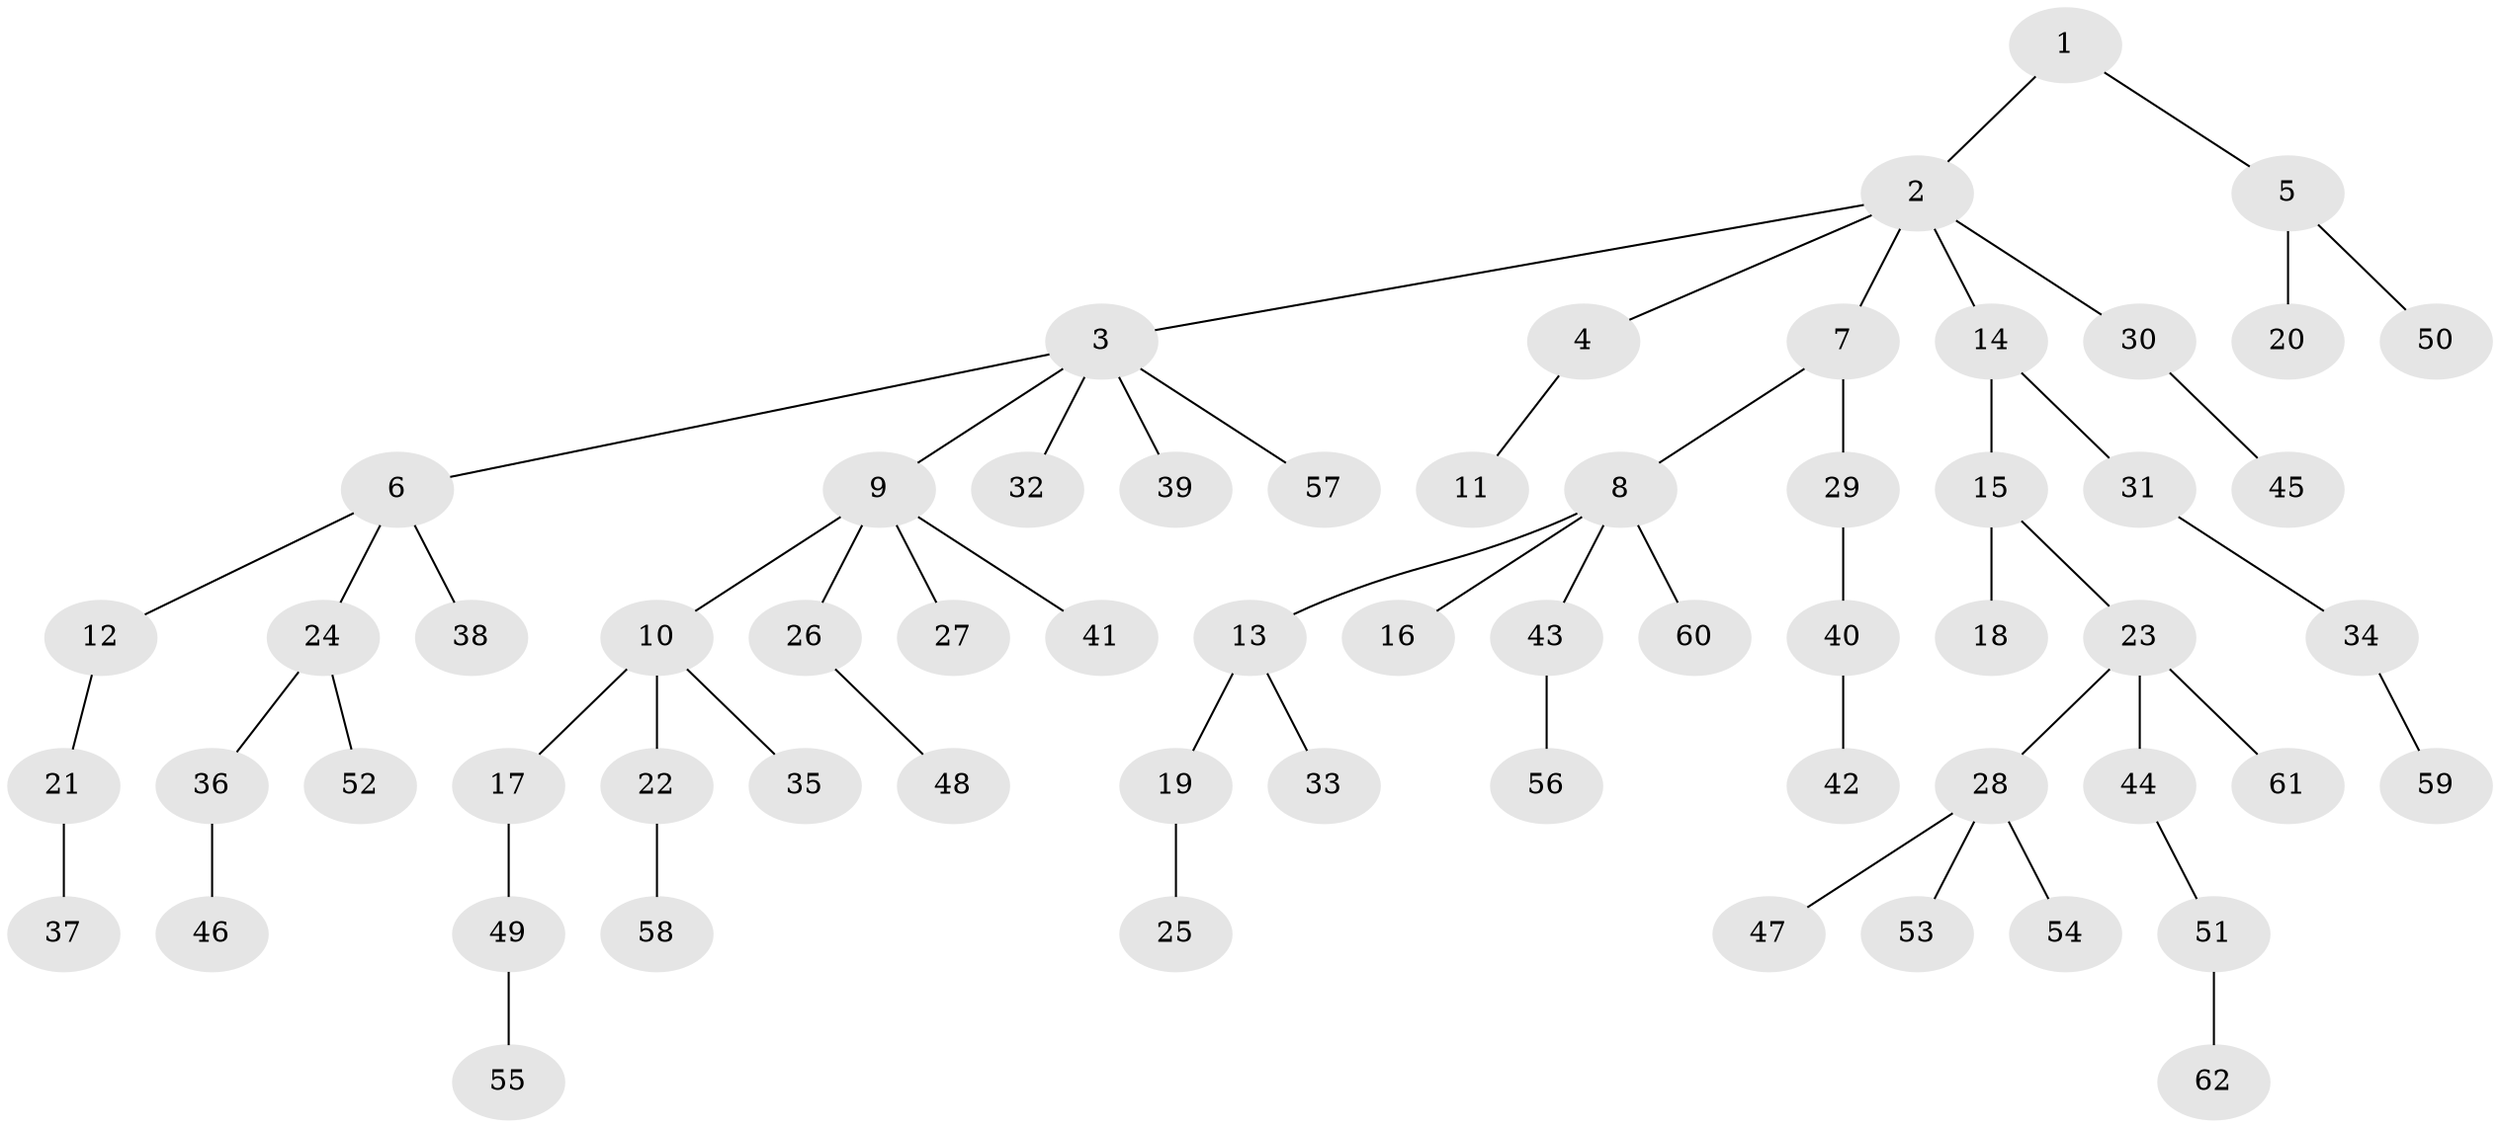 // coarse degree distribution, {2: 0.3181818181818182, 6: 0.022727272727272728, 3: 0.11363636363636363, 1: 0.45454545454545453, 4: 0.06818181818181818, 5: 0.022727272727272728}
// Generated by graph-tools (version 1.1) at 2025/37/03/04/25 23:37:28]
// undirected, 62 vertices, 61 edges
graph export_dot {
  node [color=gray90,style=filled];
  1;
  2;
  3;
  4;
  5;
  6;
  7;
  8;
  9;
  10;
  11;
  12;
  13;
  14;
  15;
  16;
  17;
  18;
  19;
  20;
  21;
  22;
  23;
  24;
  25;
  26;
  27;
  28;
  29;
  30;
  31;
  32;
  33;
  34;
  35;
  36;
  37;
  38;
  39;
  40;
  41;
  42;
  43;
  44;
  45;
  46;
  47;
  48;
  49;
  50;
  51;
  52;
  53;
  54;
  55;
  56;
  57;
  58;
  59;
  60;
  61;
  62;
  1 -- 2;
  1 -- 5;
  2 -- 3;
  2 -- 4;
  2 -- 7;
  2 -- 14;
  2 -- 30;
  3 -- 6;
  3 -- 9;
  3 -- 32;
  3 -- 39;
  3 -- 57;
  4 -- 11;
  5 -- 20;
  5 -- 50;
  6 -- 12;
  6 -- 24;
  6 -- 38;
  7 -- 8;
  7 -- 29;
  8 -- 13;
  8 -- 16;
  8 -- 43;
  8 -- 60;
  9 -- 10;
  9 -- 26;
  9 -- 27;
  9 -- 41;
  10 -- 17;
  10 -- 22;
  10 -- 35;
  12 -- 21;
  13 -- 19;
  13 -- 33;
  14 -- 15;
  14 -- 31;
  15 -- 18;
  15 -- 23;
  17 -- 49;
  19 -- 25;
  21 -- 37;
  22 -- 58;
  23 -- 28;
  23 -- 44;
  23 -- 61;
  24 -- 36;
  24 -- 52;
  26 -- 48;
  28 -- 47;
  28 -- 53;
  28 -- 54;
  29 -- 40;
  30 -- 45;
  31 -- 34;
  34 -- 59;
  36 -- 46;
  40 -- 42;
  43 -- 56;
  44 -- 51;
  49 -- 55;
  51 -- 62;
}
